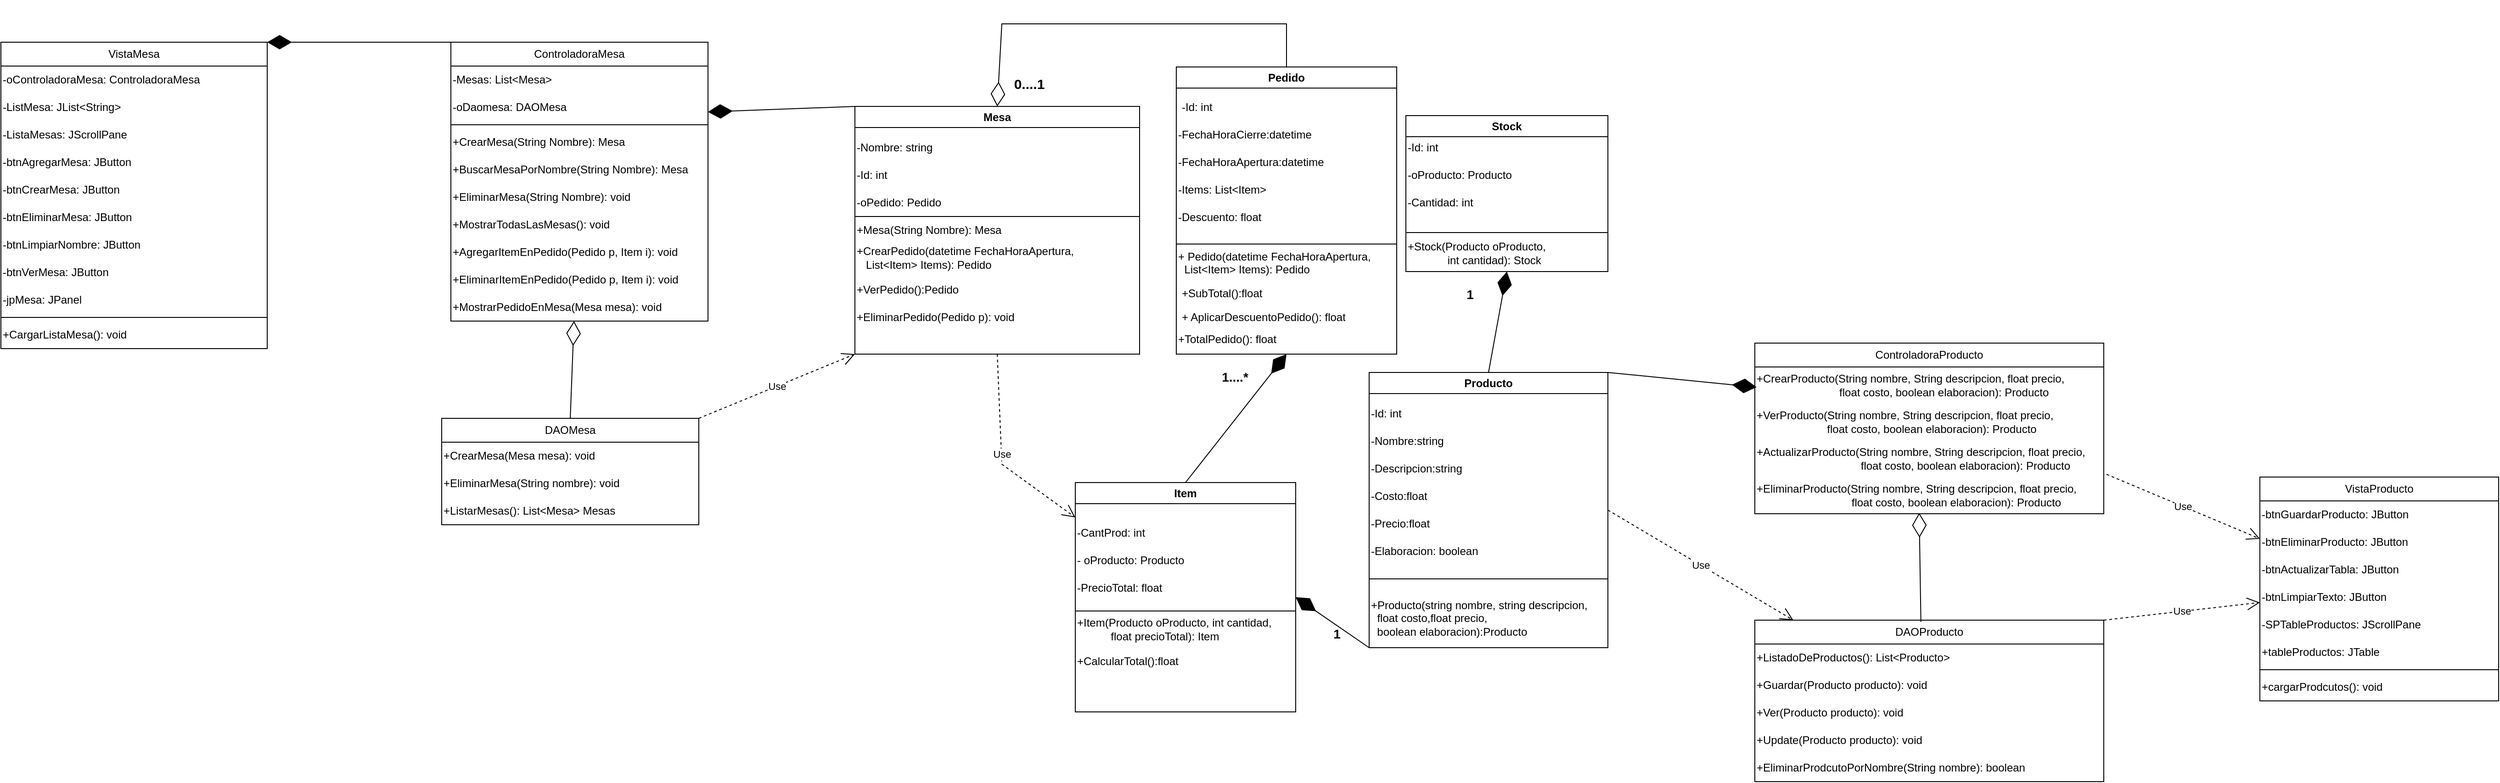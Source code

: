 <mxfile version="21.2.1" type="device">
  <diagram name="Página-1" id="ctV1LAYlhdu0PN3EPtzc">
    <mxGraphModel dx="2933" dy="655" grid="1" gridSize="10" guides="1" tooltips="1" connect="1" arrows="1" fold="1" page="1" pageScale="1" pageWidth="827" pageHeight="1169" math="0" shadow="0">
      <root>
        <mxCell id="0" />
        <mxCell id="1" parent="0" />
        <mxCell id="oHOC3U8sP_fkU0c64HHa-3" value="Mesa" style="swimlane;whiteSpace=wrap;html=1;" parent="1" vertex="1">
          <mxGeometry y="330" width="310" height="270" as="geometry" />
        </mxCell>
        <mxCell id="oHOC3U8sP_fkU0c64HHa-4" value="-Id: int" style="text;html=1;align=left;verticalAlign=middle;resizable=0;points=[];autosize=1;strokeColor=none;fillColor=none;" parent="oHOC3U8sP_fkU0c64HHa-3" vertex="1">
          <mxGeometry y="60" width="60" height="30" as="geometry" />
        </mxCell>
        <mxCell id="oHOC3U8sP_fkU0c64HHa-5" value="-oPedido: Pedido" style="text;html=1;align=left;verticalAlign=middle;resizable=0;points=[];autosize=1;strokeColor=none;fillColor=none;" parent="oHOC3U8sP_fkU0c64HHa-3" vertex="1">
          <mxGeometry y="90" width="120" height="30" as="geometry" />
        </mxCell>
        <mxCell id="oHOC3U8sP_fkU0c64HHa-7" value="+Mesa(String Nombre): Mesa" style="text;html=1;align=left;verticalAlign=middle;resizable=0;points=[];autosize=1;strokeColor=none;fillColor=none;" parent="oHOC3U8sP_fkU0c64HHa-3" vertex="1">
          <mxGeometry y="120" width="180" height="30" as="geometry" />
        </mxCell>
        <mxCell id="oHOC3U8sP_fkU0c64HHa-8" value="+VerPedido():Pedido" style="text;html=1;align=left;verticalAlign=middle;resizable=0;points=[];autosize=1;strokeColor=none;fillColor=none;" parent="oHOC3U8sP_fkU0c64HHa-3" vertex="1">
          <mxGeometry y="185" width="130" height="30" as="geometry" />
        </mxCell>
        <mxCell id="oHOC3U8sP_fkU0c64HHa-9" value="+EliminarPedido(Pedido p): void" style="text;html=1;align=left;verticalAlign=middle;resizable=0;points=[];autosize=1;strokeColor=none;fillColor=none;" parent="oHOC3U8sP_fkU0c64HHa-3" vertex="1">
          <mxGeometry y="215" width="200" height="30" as="geometry" />
        </mxCell>
        <mxCell id="oHOC3U8sP_fkU0c64HHa-6" value="" style="endArrow=none;html=1;rounded=0;" parent="oHOC3U8sP_fkU0c64HHa-3" edge="1">
          <mxGeometry width="50" height="50" relative="1" as="geometry">
            <mxPoint y="120" as="sourcePoint" />
            <mxPoint x="310" y="120" as="targetPoint" />
            <Array as="points">
              <mxPoint x="150" y="120" />
            </Array>
          </mxGeometry>
        </mxCell>
        <mxCell id="FvZ6tHAK_thW9XNJpyiw-1" value="-Nombre: string" style="text;html=1;align=left;verticalAlign=middle;resizable=0;points=[];autosize=1;strokeColor=none;fillColor=none;" parent="oHOC3U8sP_fkU0c64HHa-3" vertex="1">
          <mxGeometry y="30" width="110" height="30" as="geometry" />
        </mxCell>
        <mxCell id="4Y3CDv_m1vFDsEvj_Gw7-3" value="+CrearPedido(datetime FechaHoraApertura, &lt;br&gt;&lt;span style=&quot;white-space: pre;&quot;&gt; &lt;/span&gt;&lt;span style=&quot;white-space: pre;&quot;&gt; &lt;/span&gt;&lt;span style=&quot;white-space: pre;&quot;&gt; &lt;/span&gt;List&amp;lt;Item&amp;gt; Items): Pedido" style="text;html=1;align=left;verticalAlign=middle;resizable=0;points=[];autosize=1;strokeColor=none;fillColor=none;" parent="oHOC3U8sP_fkU0c64HHa-3" vertex="1">
          <mxGeometry y="145" width="260" height="40" as="geometry" />
        </mxCell>
        <mxCell id="oHOC3U8sP_fkU0c64HHa-11" value="Producto" style="swimlane;whiteSpace=wrap;html=1;verticalAlign=middle;" parent="1" vertex="1">
          <mxGeometry x="560" y="620" width="260" height="300" as="geometry" />
        </mxCell>
        <mxCell id="oHOC3U8sP_fkU0c64HHa-14" value="-Descripcion:string" style="text;html=1;align=left;verticalAlign=middle;resizable=0;points=[];autosize=1;strokeColor=none;fillColor=none;" parent="oHOC3U8sP_fkU0c64HHa-11" vertex="1">
          <mxGeometry y="90" width="120" height="30" as="geometry" />
        </mxCell>
        <mxCell id="oHOC3U8sP_fkU0c64HHa-15" value="-Costo:float" style="text;html=1;align=left;verticalAlign=middle;resizable=0;points=[];autosize=1;strokeColor=none;fillColor=none;" parent="oHOC3U8sP_fkU0c64HHa-11" vertex="1">
          <mxGeometry y="120" width="80" height="30" as="geometry" />
        </mxCell>
        <mxCell id="oHOC3U8sP_fkU0c64HHa-16" value="-Nombre:string" style="text;html=1;align=left;verticalAlign=middle;resizable=0;points=[];autosize=1;strokeColor=none;fillColor=none;" parent="oHOC3U8sP_fkU0c64HHa-11" vertex="1">
          <mxGeometry y="60" width="100" height="30" as="geometry" />
        </mxCell>
        <mxCell id="_PABGASE2RN9hqW6q4yv-1" value="-Id: int" style="text;html=1;align=left;verticalAlign=middle;resizable=0;points=[];autosize=1;strokeColor=none;fillColor=none;" parent="oHOC3U8sP_fkU0c64HHa-11" vertex="1">
          <mxGeometry y="30" width="60" height="30" as="geometry" />
        </mxCell>
        <mxCell id="LYaol5UPSi1GPMjdsya9-4" value="&lt;span style=&quot;&quot;&gt;-Precio:float&lt;/span&gt;" style="text;html=1;align=left;verticalAlign=middle;resizable=0;points=[];autosize=1;strokeColor=none;fillColor=none;" parent="oHOC3U8sP_fkU0c64HHa-11" vertex="1">
          <mxGeometry y="150" width="90" height="30" as="geometry" />
        </mxCell>
        <mxCell id="4Y3CDv_m1vFDsEvj_Gw7-6" value="+Producto(string nombre, string descripcion, &lt;br&gt;&lt;span style=&quot;white-space: pre;&quot;&gt; &lt;/span&gt;&lt;span style=&quot;white-space: pre;&quot;&gt; &lt;/span&gt;float costo,float precio, &lt;br&gt;&amp;nbsp; boolean elaboracion):Producto" style="text;html=1;align=left;verticalAlign=top;resizable=0;points=[];autosize=1;strokeColor=none;fillColor=none;" parent="oHOC3U8sP_fkU0c64HHa-11" vertex="1">
          <mxGeometry y="240" width="260" height="60" as="geometry" />
        </mxCell>
        <mxCell id="2_CiGt6fjQhqevDYTQbK-2" value="&lt;div style=&quot;&quot;&gt;&lt;span style=&quot;background-color: initial;&quot;&gt;-Elaboracion: boolean&lt;/span&gt;&lt;/div&gt;" style="text;html=1;align=left;verticalAlign=middle;resizable=0;points=[];autosize=1;strokeColor=none;fillColor=none;" parent="oHOC3U8sP_fkU0c64HHa-11" vertex="1">
          <mxGeometry y="180" width="140" height="30" as="geometry" />
        </mxCell>
        <mxCell id="oHOC3U8sP_fkU0c64HHa-17" value="Pedido" style="swimlane;whiteSpace=wrap;html=1;" parent="1" vertex="1">
          <mxGeometry x="350" y="287" width="240" height="313" as="geometry" />
        </mxCell>
        <mxCell id="_PABGASE2RN9hqW6q4yv-2" value="-Id: int" style="text;html=1;align=left;verticalAlign=middle;resizable=0;points=[];autosize=1;strokeColor=none;fillColor=none;" parent="oHOC3U8sP_fkU0c64HHa-17" vertex="1">
          <mxGeometry x="4" y="29" width="60" height="30" as="geometry" />
        </mxCell>
        <mxCell id="LYaol5UPSi1GPMjdsya9-3" value="-FechaHoraApertura:datetime" style="text;html=1;align=left;verticalAlign=middle;resizable=0;points=[];autosize=1;strokeColor=none;fillColor=none;" parent="oHOC3U8sP_fkU0c64HHa-17" vertex="1">
          <mxGeometry y="89" width="180" height="30" as="geometry" />
        </mxCell>
        <mxCell id="LYaol5UPSi1GPMjdsya9-1" value="-Items: List&amp;lt;Item&amp;gt;" style="text;html=1;align=left;verticalAlign=middle;resizable=0;points=[];autosize=1;strokeColor=none;fillColor=none;" parent="oHOC3U8sP_fkU0c64HHa-17" vertex="1">
          <mxGeometry y="119" width="120" height="30" as="geometry" />
        </mxCell>
        <mxCell id="LYaol5UPSi1GPMjdsya9-2" value="-FechaHoraCierre:datetime" style="text;html=1;align=left;verticalAlign=middle;resizable=0;points=[];autosize=1;strokeColor=none;fillColor=none;" parent="oHOC3U8sP_fkU0c64HHa-17" vertex="1">
          <mxGeometry y="59" width="170" height="30" as="geometry" />
        </mxCell>
        <mxCell id="LYaol5UPSi1GPMjdsya9-11" value="+SubTotal():float" style="text;strokeColor=none;fillColor=none;align=left;verticalAlign=top;spacingLeft=4;spacingRight=4;overflow=hidden;rotatable=0;points=[[0,0.5],[1,0.5]];portConstraint=eastwest;whiteSpace=wrap;html=1;" parent="oHOC3U8sP_fkU0c64HHa-17" vertex="1">
          <mxGeometry y="233" width="100" height="26" as="geometry" />
        </mxCell>
        <mxCell id="HqcyrPUHrJbBFAdNSH51-3" value="+ Pedido(datetime FechaHoraApertura, &lt;br&gt;&lt;span style=&quot;white-space: pre;&quot;&gt; &lt;/span&gt;&lt;span style=&quot;white-space: pre;&quot;&gt; &lt;/span&gt;List&amp;lt;Item&amp;gt; Items): Pedido" style="text;html=1;align=left;verticalAlign=top;resizable=0;points=[];autosize=1;strokeColor=none;fillColor=none;fontSize=12;" parent="oHOC3U8sP_fkU0c64HHa-17" vertex="1">
          <mxGeometry y="193" width="230" height="40" as="geometry" />
        </mxCell>
        <mxCell id="LYaol5UPSi1GPMjdsya9-13" value="+ AplicarDescuentoPedido(): float" style="text;strokeColor=none;fillColor=none;align=left;verticalAlign=top;spacingLeft=4;spacingRight=4;overflow=hidden;rotatable=0;points=[[0,0.5],[1,0.5]];portConstraint=eastwest;whiteSpace=wrap;html=1;" parent="oHOC3U8sP_fkU0c64HHa-17" vertex="1">
          <mxGeometry y="259" width="200" height="26" as="geometry" />
        </mxCell>
        <mxCell id="Pw-9JXFJJcMBxFDy0IEr-1" value="-Descuento: float" style="text;html=1;align=left;verticalAlign=middle;resizable=0;points=[];autosize=1;strokeColor=none;fillColor=none;" parent="oHOC3U8sP_fkU0c64HHa-17" vertex="1">
          <mxGeometry y="149" width="110" height="30" as="geometry" />
        </mxCell>
        <mxCell id="4Y3CDv_m1vFDsEvj_Gw7-4" value="+TotalPedido(): float" style="text;html=1;align=left;verticalAlign=top;resizable=0;points=[];autosize=1;strokeColor=none;fillColor=none;" parent="oHOC3U8sP_fkU0c64HHa-17" vertex="1">
          <mxGeometry y="283" width="130" height="30" as="geometry" />
        </mxCell>
        <mxCell id="oHOC3U8sP_fkU0c64HHa-22" value="Item" style="swimlane;whiteSpace=wrap;html=1;" parent="1" vertex="1">
          <mxGeometry x="240" y="740" width="240" height="250" as="geometry" />
        </mxCell>
        <mxCell id="oHOC3U8sP_fkU0c64HHa-23" value="-CantProd: int" style="text;html=1;align=left;verticalAlign=middle;resizable=0;points=[];autosize=1;strokeColor=none;fillColor=none;" parent="oHOC3U8sP_fkU0c64HHa-22" vertex="1">
          <mxGeometry y="40" width="100" height="30" as="geometry" />
        </mxCell>
        <mxCell id="CjFrfMzpDhLYkTtsZXYT-4" value="- oProducto: Producto" style="text;html=1;align=left;verticalAlign=middle;resizable=0;points=[];autosize=1;strokeColor=none;fillColor=none;" parent="oHOC3U8sP_fkU0c64HHa-22" vertex="1">
          <mxGeometry y="70" width="140" height="30" as="geometry" />
        </mxCell>
        <mxCell id="5GkfRn2mjFqrJ6OnAtMZ-6" value="-PrecioTotal: float" style="text;html=1;align=left;verticalAlign=middle;resizable=0;points=[];autosize=1;strokeColor=none;fillColor=none;" parent="oHOC3U8sP_fkU0c64HHa-22" vertex="1">
          <mxGeometry y="100" width="120" height="30" as="geometry" />
        </mxCell>
        <mxCell id="q3gMhQuaR9Cj_d_Av8YK-5" value="+CalcularTotal():float" style="text;html=1;align=left;verticalAlign=middle;resizable=0;points=[];autosize=1;strokeColor=none;fillColor=none;" parent="oHOC3U8sP_fkU0c64HHa-22" vertex="1">
          <mxGeometry y="180" width="130" height="30" as="geometry" />
        </mxCell>
        <mxCell id="q3gMhQuaR9Cj_d_Av8YK-4" value="" style="endArrow=none;html=1;rounded=0;" parent="oHOC3U8sP_fkU0c64HHa-22" edge="1">
          <mxGeometry width="50" height="50" relative="1" as="geometry">
            <mxPoint y="140" as="sourcePoint" />
            <mxPoint x="240" y="140" as="targetPoint" />
          </mxGeometry>
        </mxCell>
        <mxCell id="CYNIWQkQmnMh4SB6NplH-1" value="+Item(Producto oProducto, int cantidad, &lt;br&gt;&amp;nbsp; &amp;nbsp; &amp;nbsp; &amp;nbsp; &amp;nbsp; &amp;nbsp;float precioTotal): Item" style="text;html=1;align=left;verticalAlign=middle;resizable=0;points=[];autosize=1;strokeColor=none;fillColor=none;" parent="oHOC3U8sP_fkU0c64HHa-22" vertex="1">
          <mxGeometry y="140" width="240" height="40" as="geometry" />
        </mxCell>
        <mxCell id="oHOC3U8sP_fkU0c64HHa-26" value="" style="endArrow=diamondThin;endFill=1;endSize=24;html=1;rounded=0;entryX=1;entryY=0.5;entryDx=0;entryDy=0;exitX=0;exitY=1;exitDx=0;exitDy=0;" parent="1" source="oHOC3U8sP_fkU0c64HHa-11" target="oHOC3U8sP_fkU0c64HHa-22" edge="1">
          <mxGeometry width="160" relative="1" as="geometry">
            <mxPoint x="590" y="880" as="sourcePoint" />
            <mxPoint x="640" y="750" as="targetPoint" />
            <Array as="points" />
          </mxGeometry>
        </mxCell>
        <mxCell id="oHOC3U8sP_fkU0c64HHa-27" value="" style="endArrow=diamondThin;endFill=1;endSize=24;html=1;rounded=0;exitX=0.5;exitY=0;exitDx=0;exitDy=0;entryX=0.5;entryY=1;entryDx=0;entryDy=0;" parent="1" source="oHOC3U8sP_fkU0c64HHa-22" target="oHOC3U8sP_fkU0c64HHa-17" edge="1">
          <mxGeometry width="160" relative="1" as="geometry">
            <mxPoint x="340" y="610" as="sourcePoint" />
            <mxPoint x="470" y="630" as="targetPoint" />
          </mxGeometry>
        </mxCell>
        <mxCell id="CjFrfMzpDhLYkTtsZXYT-5" value="1....*" style="text;html=1;strokeColor=none;fillColor=none;align=center;verticalAlign=middle;whiteSpace=wrap;rounded=0;fontStyle=1;fontSize=14;" parent="1" vertex="1">
          <mxGeometry x="384" y="610" width="60" height="30" as="geometry" />
        </mxCell>
        <mxCell id="CjFrfMzpDhLYkTtsZXYT-6" value="&lt;b&gt;&lt;font style=&quot;font-size: 14px;&quot;&gt;1&lt;/font&gt;&lt;/b&gt;" style="text;html=1;strokeColor=none;fillColor=none;align=center;verticalAlign=middle;whiteSpace=wrap;rounded=0;" parent="1" vertex="1">
          <mxGeometry x="510" y="890" width="30" height="30" as="geometry" />
        </mxCell>
        <mxCell id="CjFrfMzpDhLYkTtsZXYT-7" value="&lt;font size=&quot;1&quot;&gt;&lt;b style=&quot;font-size: 15px;&quot;&gt;0....1&lt;/b&gt;&lt;/font&gt;" style="text;html=1;strokeColor=none;fillColor=none;align=center;verticalAlign=middle;whiteSpace=wrap;rounded=0;" parent="1" vertex="1">
          <mxGeometry x="160" y="290" width="60" height="30" as="geometry" />
        </mxCell>
        <mxCell id="oE-7fO8j5I8riuiFE3s_-2" value="" style="endArrow=diamondThin;endFill=0;endSize=24;html=1;rounded=0;exitX=0.5;exitY=0;exitDx=0;exitDy=0;entryX=0.5;entryY=0;entryDx=0;entryDy=0;" parent="1" source="oHOC3U8sP_fkU0c64HHa-17" target="oHOC3U8sP_fkU0c64HHa-3" edge="1">
          <mxGeometry width="160" relative="1" as="geometry">
            <mxPoint x="40" y="280" as="sourcePoint" />
            <mxPoint x="200" y="280" as="targetPoint" />
            <Array as="points">
              <mxPoint x="470" y="240" />
              <mxPoint x="160" y="240" />
            </Array>
          </mxGeometry>
        </mxCell>
        <mxCell id="HqcyrPUHrJbBFAdNSH51-4" style="edgeStyle=none;curved=1;rounded=0;orthogonalLoop=1;jettySize=auto;html=1;exitX=0.5;exitY=1;exitDx=0;exitDy=0;fontSize=12;startSize=8;endSize=8;" parent="1" source="CjFrfMzpDhLYkTtsZXYT-5" target="CjFrfMzpDhLYkTtsZXYT-5" edge="1">
          <mxGeometry relative="1" as="geometry" />
        </mxCell>
        <mxCell id="5GkfRn2mjFqrJ6OnAtMZ-1" value="Stock" style="swimlane;whiteSpace=wrap;html=1;" parent="1" vertex="1">
          <mxGeometry x="600" y="340" width="220" height="170" as="geometry" />
        </mxCell>
        <mxCell id="5GkfRn2mjFqrJ6OnAtMZ-2" value="-oProducto: Producto" style="text;html=1;align=left;verticalAlign=middle;resizable=0;points=[];autosize=1;strokeColor=none;fillColor=none;" parent="5GkfRn2mjFqrJ6OnAtMZ-1" vertex="1">
          <mxGeometry y="50" width="140" height="30" as="geometry" />
        </mxCell>
        <mxCell id="5GkfRn2mjFqrJ6OnAtMZ-7" value="-Id: int" style="text;html=1;align=left;verticalAlign=middle;resizable=0;points=[];autosize=1;strokeColor=none;fillColor=none;" parent="5GkfRn2mjFqrJ6OnAtMZ-1" vertex="1">
          <mxGeometry y="20" width="60" height="30" as="geometry" />
        </mxCell>
        <mxCell id="4Y3CDv_m1vFDsEvj_Gw7-1" value="-Cantidad: int" style="text;html=1;align=left;verticalAlign=middle;resizable=0;points=[];autosize=1;strokeColor=none;fillColor=none;" parent="5GkfRn2mjFqrJ6OnAtMZ-1" vertex="1">
          <mxGeometry y="80" width="90" height="30" as="geometry" />
        </mxCell>
        <mxCell id="q3gMhQuaR9Cj_d_Av8YK-8" value="+Stock(Producto oProducto, &lt;br&gt;&amp;nbsp; &amp;nbsp; &amp;nbsp; &amp;nbsp; &amp;nbsp; &amp;nbsp; &amp;nbsp;int cantidad): Stock" style="text;html=1;align=left;verticalAlign=middle;resizable=0;points=[];autosize=1;strokeColor=none;fillColor=none;" parent="5GkfRn2mjFqrJ6OnAtMZ-1" vertex="1">
          <mxGeometry y="130" width="170" height="40" as="geometry" />
        </mxCell>
        <mxCell id="5GkfRn2mjFqrJ6OnAtMZ-3" value="" style="endArrow=diamondThin;endFill=1;endSize=24;html=1;rounded=0;exitX=0.5;exitY=0;exitDx=0;exitDy=0;entryX=0.5;entryY=1;entryDx=0;entryDy=0;" parent="1" source="oHOC3U8sP_fkU0c64HHa-11" target="5GkfRn2mjFqrJ6OnAtMZ-1" edge="1">
          <mxGeometry width="160" relative="1" as="geometry">
            <mxPoint x="691" y="459" as="sourcePoint" />
            <mxPoint x="690" y="360" as="targetPoint" />
          </mxGeometry>
        </mxCell>
        <mxCell id="5GkfRn2mjFqrJ6OnAtMZ-4" value="1" style="text;html=1;strokeColor=none;fillColor=none;align=center;verticalAlign=middle;whiteSpace=wrap;rounded=0;fontStyle=1;fontSize=14;" parent="1" vertex="1">
          <mxGeometry x="640" y="520" width="60" height="30" as="geometry" />
        </mxCell>
        <mxCell id="q3gMhQuaR9Cj_d_Av8YK-6" value="Use" style="endArrow=open;endSize=12;dashed=1;html=1;rounded=0;exitX=0.5;exitY=1;exitDx=0;exitDy=0;" parent="1" source="oHOC3U8sP_fkU0c64HHa-3" target="oHOC3U8sP_fkU0c64HHa-22" edge="1">
          <mxGeometry width="160" relative="1" as="geometry">
            <mxPoint x="120" y="770" as="sourcePoint" />
            <mxPoint x="370" y="720" as="targetPoint" />
            <Array as="points">
              <mxPoint x="160" y="720" />
            </Array>
          </mxGeometry>
        </mxCell>
        <mxCell id="q3gMhQuaR9Cj_d_Av8YK-7" value="" style="endArrow=none;html=1;rounded=0;entryX=1;entryY=0.75;entryDx=0;entryDy=0;exitX=0;exitY=0.75;exitDx=0;exitDy=0;" parent="1" source="5GkfRn2mjFqrJ6OnAtMZ-1" target="5GkfRn2mjFqrJ6OnAtMZ-1" edge="1">
          <mxGeometry width="50" height="50" relative="1" as="geometry">
            <mxPoint x="780" y="350" as="sourcePoint" />
            <mxPoint x="1030" y="350" as="targetPoint" />
          </mxGeometry>
        </mxCell>
        <mxCell id="oHOC3U8sP_fkU0c64HHa-19" value="" style="endArrow=none;html=1;rounded=0;" parent="1" edge="1">
          <mxGeometry width="50" height="50" relative="1" as="geometry">
            <mxPoint x="350" y="480" as="sourcePoint" />
            <mxPoint x="590" y="480" as="targetPoint" />
          </mxGeometry>
        </mxCell>
        <mxCell id="4Y3CDv_m1vFDsEvj_Gw7-5" value="" style="endArrow=none;html=1;rounded=0;exitX=0;exitY=0.75;exitDx=0;exitDy=0;entryX=1;entryY=0.75;entryDx=0;entryDy=0;" parent="1" source="oHOC3U8sP_fkU0c64HHa-11" target="oHOC3U8sP_fkU0c64HHa-11" edge="1">
          <mxGeometry width="50" height="50" relative="1" as="geometry">
            <mxPoint x="580" y="820" as="sourcePoint" />
            <mxPoint x="810" y="802" as="targetPoint" />
          </mxGeometry>
        </mxCell>
        <mxCell id="CYNIWQkQmnMh4SB6NplH-3" value="ControladoraProducto" style="swimlane;fontStyle=0;childLayout=stackLayout;horizontal=1;startSize=26;fillColor=none;horizontalStack=0;resizeParent=1;resizeParentMax=0;resizeLast=0;collapsible=1;marginBottom=0;whiteSpace=wrap;html=1;" parent="1" vertex="1">
          <mxGeometry x="980" y="588" width="380" height="186" as="geometry">
            <mxRectangle x="1040" y="555" width="160" height="30" as="alternateBounds" />
          </mxGeometry>
        </mxCell>
        <mxCell id="CYNIWQkQmnMh4SB6NplH-7" value="+CrearProducto(String nombre, String descripcion, float precio, &lt;br&gt;&amp;nbsp; &amp;nbsp; &amp;nbsp; &amp;nbsp; &amp;nbsp; &amp;nbsp; &amp;nbsp; &amp;nbsp; &amp;nbsp; &amp;nbsp; &amp;nbsp; &amp;nbsp; &amp;nbsp; &amp;nbsp;float costo, boolean elaboracion): Producto" style="text;html=1;align=left;verticalAlign=middle;resizable=0;points=[];autosize=1;strokeColor=none;fillColor=none;" parent="CYNIWQkQmnMh4SB6NplH-3" vertex="1">
          <mxGeometry y="26" width="380" height="40" as="geometry" />
        </mxCell>
        <mxCell id="CYNIWQkQmnMh4SB6NplH-12" value="+VerProducto(String nombre, String descripcion, float precio, &lt;br&gt;&amp;nbsp; &amp;nbsp; &amp;nbsp; &amp;nbsp; &amp;nbsp; &amp;nbsp; &amp;nbsp; &amp;nbsp; &amp;nbsp; &amp;nbsp; &amp;nbsp; &amp;nbsp;float costo, boolean elaboracion): Producto" style="text;html=1;align=left;verticalAlign=middle;resizable=0;points=[];autosize=1;strokeColor=none;fillColor=none;" parent="CYNIWQkQmnMh4SB6NplH-3" vertex="1">
          <mxGeometry y="66" width="380" height="40" as="geometry" />
        </mxCell>
        <mxCell id="CYNIWQkQmnMh4SB6NplH-13" value="+ActualizarProducto(String nombre, String descripcion, float precio, &lt;br&gt;&amp;nbsp; &amp;nbsp; &amp;nbsp; &amp;nbsp; &amp;nbsp; &amp;nbsp; &amp;nbsp; &amp;nbsp; &amp;nbsp; &amp;nbsp; &amp;nbsp; &amp;nbsp; &amp;nbsp; &amp;nbsp; &amp;nbsp; &amp;nbsp; &amp;nbsp; float costo, boolean elaboracion): Producto" style="text;html=1;align=left;verticalAlign=middle;resizable=0;points=[];autosize=1;strokeColor=none;fillColor=none;" parent="CYNIWQkQmnMh4SB6NplH-3" vertex="1">
          <mxGeometry y="106" width="380" height="40" as="geometry" />
        </mxCell>
        <mxCell id="CYNIWQkQmnMh4SB6NplH-8" value="+EliminarProducto(String nombre, String descripcion, float precio, &lt;br&gt;&amp;nbsp; &amp;nbsp; &amp;nbsp; &amp;nbsp; &amp;nbsp; &amp;nbsp; &amp;nbsp; &amp;nbsp; &amp;nbsp; &amp;nbsp; &amp;nbsp; &amp;nbsp; &amp;nbsp; &amp;nbsp; &amp;nbsp; &amp;nbsp;float costo, boolean elaboracion): Producto" style="text;html=1;align=left;verticalAlign=middle;resizable=0;points=[];autosize=1;strokeColor=none;fillColor=none;" parent="CYNIWQkQmnMh4SB6NplH-3" vertex="1">
          <mxGeometry y="146" width="380" height="40" as="geometry" />
        </mxCell>
        <mxCell id="CYNIWQkQmnMh4SB6NplH-14" value="Use" style="endArrow=open;endSize=12;dashed=1;html=1;rounded=0;exitX=1;exitY=0.5;exitDx=0;exitDy=0;" parent="1" source="oHOC3U8sP_fkU0c64HHa-11" target="CYNIWQkQmnMh4SB6NplH-15" edge="1">
          <mxGeometry width="160" relative="1" as="geometry">
            <mxPoint x="900" y="840" as="sourcePoint" />
            <mxPoint x="920" y="840" as="targetPoint" />
          </mxGeometry>
        </mxCell>
        <mxCell id="CYNIWQkQmnMh4SB6NplH-15" value="DAOProducto" style="swimlane;fontStyle=0;childLayout=stackLayout;horizontal=1;startSize=26;fillColor=none;horizontalStack=0;resizeParent=1;resizeParentMax=0;resizeLast=0;collapsible=1;marginBottom=0;whiteSpace=wrap;html=1;" parent="1" vertex="1">
          <mxGeometry x="980" y="890" width="380" height="176" as="geometry" />
        </mxCell>
        <mxCell id="CYNIWQkQmnMh4SB6NplH-23" value="+ListadoDeProductos(): List&amp;lt;Producto&amp;gt;" style="text;html=1;align=left;verticalAlign=middle;resizable=0;points=[];autosize=1;strokeColor=none;fillColor=none;" parent="CYNIWQkQmnMh4SB6NplH-15" vertex="1">
          <mxGeometry y="26" width="380" height="30" as="geometry" />
        </mxCell>
        <mxCell id="CYNIWQkQmnMh4SB6NplH-22" value="+Guardar(Producto producto): void" style="text;html=1;align=left;verticalAlign=middle;resizable=0;points=[];autosize=1;strokeColor=none;fillColor=none;" parent="CYNIWQkQmnMh4SB6NplH-15" vertex="1">
          <mxGeometry y="56" width="380" height="30" as="geometry" />
        </mxCell>
        <mxCell id="CYNIWQkQmnMh4SB6NplH-21" value="+Ver(Producto producto): void" style="text;html=1;align=left;verticalAlign=middle;resizable=0;points=[];autosize=1;strokeColor=none;fillColor=none;" parent="CYNIWQkQmnMh4SB6NplH-15" vertex="1">
          <mxGeometry y="86" width="380" height="30" as="geometry" />
        </mxCell>
        <mxCell id="CYNIWQkQmnMh4SB6NplH-20" value="+Update(Producto producto): void" style="text;html=1;align=left;verticalAlign=middle;resizable=0;points=[];autosize=1;strokeColor=none;fillColor=none;" parent="CYNIWQkQmnMh4SB6NplH-15" vertex="1">
          <mxGeometry y="116" width="380" height="30" as="geometry" />
        </mxCell>
        <mxCell id="CYNIWQkQmnMh4SB6NplH-19" value="+EliminarProdcutoPorNombre(String nombre): boolean" style="text;html=1;align=left;verticalAlign=middle;resizable=0;points=[];autosize=1;strokeColor=none;fillColor=none;" parent="CYNIWQkQmnMh4SB6NplH-15" vertex="1">
          <mxGeometry y="146" width="380" height="30" as="geometry" />
        </mxCell>
        <mxCell id="CYNIWQkQmnMh4SB6NplH-24" value="" style="endArrow=diamondThin;endFill=0;endSize=24;html=1;rounded=0;entryX=0.471;entryY=0.975;entryDx=0;entryDy=0;entryPerimeter=0;exitX=0.476;exitY=0.011;exitDx=0;exitDy=0;exitPerimeter=0;" parent="1" source="CYNIWQkQmnMh4SB6NplH-15" target="CYNIWQkQmnMh4SB6NplH-8" edge="1">
          <mxGeometry width="160" relative="1" as="geometry">
            <mxPoint x="1020" y="820" as="sourcePoint" />
            <mxPoint x="1180" y="820" as="targetPoint" />
          </mxGeometry>
        </mxCell>
        <mxCell id="CYNIWQkQmnMh4SB6NplH-25" value="Use" style="endArrow=open;endSize=12;dashed=1;html=1;rounded=0;exitX=1.008;exitY=-0.075;exitDx=0;exitDy=0;exitPerimeter=0;" parent="1" source="CYNIWQkQmnMh4SB6NplH-8" target="CYNIWQkQmnMh4SB6NplH-26" edge="1">
          <mxGeometry width="160" relative="1" as="geometry">
            <mxPoint x="1440" y="750" as="sourcePoint" />
            <mxPoint x="1560" y="820" as="targetPoint" />
            <Array as="points" />
          </mxGeometry>
        </mxCell>
        <mxCell id="CYNIWQkQmnMh4SB6NplH-26" value="VistaProducto" style="swimlane;fontStyle=0;childLayout=stackLayout;horizontal=1;startSize=26;fillColor=none;horizontalStack=0;resizeParent=1;resizeParentMax=0;resizeLast=0;collapsible=1;marginBottom=0;whiteSpace=wrap;html=1;" parent="1" vertex="1">
          <mxGeometry x="1530" y="734" width="260" height="244" as="geometry" />
        </mxCell>
        <mxCell id="CYNIWQkQmnMh4SB6NplH-36" value="-btnGuardarProducto: JButton" style="text;html=1;align=left;verticalAlign=middle;resizable=0;points=[];autosize=1;strokeColor=none;fillColor=none;" parent="CYNIWQkQmnMh4SB6NplH-26" vertex="1">
          <mxGeometry y="26" width="260" height="30" as="geometry" />
        </mxCell>
        <mxCell id="CYNIWQkQmnMh4SB6NplH-34" value="-btnEliminarProducto: JButton" style="text;html=1;align=left;verticalAlign=middle;resizable=0;points=[];autosize=1;strokeColor=none;fillColor=none;" parent="CYNIWQkQmnMh4SB6NplH-26" vertex="1">
          <mxGeometry y="56" width="260" height="30" as="geometry" />
        </mxCell>
        <mxCell id="CYNIWQkQmnMh4SB6NplH-33" value="-btnActualizarTabla: JButton" style="text;html=1;align=left;verticalAlign=middle;resizable=0;points=[];autosize=1;strokeColor=none;fillColor=none;" parent="CYNIWQkQmnMh4SB6NplH-26" vertex="1">
          <mxGeometry y="86" width="260" height="30" as="geometry" />
        </mxCell>
        <mxCell id="CYNIWQkQmnMh4SB6NplH-37" value="-btnLimpiarTexto: JButton" style="text;html=1;align=left;verticalAlign=middle;resizable=0;points=[];autosize=1;strokeColor=none;fillColor=none;" parent="CYNIWQkQmnMh4SB6NplH-26" vertex="1">
          <mxGeometry y="116" width="260" height="30" as="geometry" />
        </mxCell>
        <mxCell id="CYNIWQkQmnMh4SB6NplH-38" value="-SPTableProductos: JScrollPane" style="text;html=1;align=left;verticalAlign=middle;resizable=0;points=[];autosize=1;strokeColor=none;fillColor=none;" parent="CYNIWQkQmnMh4SB6NplH-26" vertex="1">
          <mxGeometry y="146" width="260" height="30" as="geometry" />
        </mxCell>
        <mxCell id="CYNIWQkQmnMh4SB6NplH-39" value="+tableProductos: JTable" style="text;html=1;align=left;verticalAlign=middle;resizable=0;points=[];autosize=1;strokeColor=none;fillColor=none;" parent="CYNIWQkQmnMh4SB6NplH-26" vertex="1">
          <mxGeometry y="176" width="260" height="30" as="geometry" />
        </mxCell>
        <mxCell id="CYNIWQkQmnMh4SB6NplH-41" value="" style="line;strokeWidth=1;fillColor=none;align=left;verticalAlign=middle;spacingTop=-1;spacingLeft=3;spacingRight=3;rotatable=0;labelPosition=right;points=[];portConstraint=eastwest;strokeColor=inherit;" parent="CYNIWQkQmnMh4SB6NplH-26" vertex="1">
          <mxGeometry y="206" width="260" height="8" as="geometry" />
        </mxCell>
        <mxCell id="CYNIWQkQmnMh4SB6NplH-40" value="+cargarProdcutos(): void" style="text;html=1;align=left;verticalAlign=middle;resizable=0;points=[];autosize=1;strokeColor=none;fillColor=none;" parent="CYNIWQkQmnMh4SB6NplH-26" vertex="1">
          <mxGeometry y="214" width="260" height="30" as="geometry" />
        </mxCell>
        <mxCell id="CYNIWQkQmnMh4SB6NplH-30" value="Use" style="endArrow=open;endSize=12;dashed=1;html=1;rounded=0;exitX=1;exitY=0;exitDx=0;exitDy=0;" parent="1" source="CYNIWQkQmnMh4SB6NplH-15" target="CYNIWQkQmnMh4SB6NplH-26" edge="1">
          <mxGeometry width="160" relative="1" as="geometry">
            <mxPoint x="1360" y="821" as="sourcePoint" />
            <mxPoint x="1580" y="845" as="targetPoint" />
            <Array as="points" />
          </mxGeometry>
        </mxCell>
        <mxCell id="CYNIWQkQmnMh4SB6NplH-32" value="&lt;div&gt;&lt;br&gt;&lt;/div&gt;&lt;div&gt;&lt;br&gt;&lt;/div&gt;&lt;div&gt;&lt;br&gt;&lt;/div&gt;&lt;div&gt;&lt;br&gt;&lt;/div&gt;&lt;div&gt;&lt;br&gt;&lt;/div&gt;&lt;div style=&quot;text-align: left;&quot;&gt;&lt;br&gt;&lt;/div&gt;" style="text;html=1;align=center;verticalAlign=middle;resizable=0;points=[];autosize=1;strokeColor=none;fillColor=none;" parent="1" vertex="1">
          <mxGeometry x="1740" y="966" width="20" height="100" as="geometry" />
        </mxCell>
        <mxCell id="IYfqnWC_g6lOOPnZCSYN-1" value="ControladoraMesa" style="swimlane;fontStyle=0;childLayout=stackLayout;horizontal=1;startSize=26;fillColor=none;horizontalStack=0;resizeParent=1;resizeParentMax=0;resizeLast=0;collapsible=1;marginBottom=0;whiteSpace=wrap;html=1;" vertex="1" parent="1">
          <mxGeometry x="-440" y="260" width="280" height="304" as="geometry" />
        </mxCell>
        <mxCell id="IYfqnWC_g6lOOPnZCSYN-6" value="-Mesas: List&amp;lt;Mesa&amp;gt;" style="text;html=1;align=left;verticalAlign=middle;resizable=0;points=[];autosize=1;strokeColor=none;fillColor=none;" vertex="1" parent="IYfqnWC_g6lOOPnZCSYN-1">
          <mxGeometry y="26" width="280" height="30" as="geometry" />
        </mxCell>
        <mxCell id="IYfqnWC_g6lOOPnZCSYN-7" value="-oDaomesa: DAOMesa" style="text;html=1;align=left;verticalAlign=middle;resizable=0;points=[];autosize=1;strokeColor=none;fillColor=none;" vertex="1" parent="IYfqnWC_g6lOOPnZCSYN-1">
          <mxGeometry y="56" width="280" height="30" as="geometry" />
        </mxCell>
        <mxCell id="IYfqnWC_g6lOOPnZCSYN-8" value="" style="line;strokeWidth=1;fillColor=none;align=left;verticalAlign=middle;spacingTop=-1;spacingLeft=3;spacingRight=3;rotatable=0;labelPosition=right;points=[];portConstraint=eastwest;strokeColor=inherit;" vertex="1" parent="IYfqnWC_g6lOOPnZCSYN-1">
          <mxGeometry y="86" width="280" height="8" as="geometry" />
        </mxCell>
        <mxCell id="IYfqnWC_g6lOOPnZCSYN-9" value="+CrearMesa(String Nombre): Mesa" style="text;html=1;align=left;verticalAlign=middle;resizable=0;points=[];autosize=1;strokeColor=none;fillColor=none;" vertex="1" parent="IYfqnWC_g6lOOPnZCSYN-1">
          <mxGeometry y="94" width="280" height="30" as="geometry" />
        </mxCell>
        <mxCell id="IYfqnWC_g6lOOPnZCSYN-13" value="+BuscarMesaPorNombre(String Nombre): Mesa" style="text;html=1;align=left;verticalAlign=middle;resizable=0;points=[];autosize=1;strokeColor=none;fillColor=none;" vertex="1" parent="IYfqnWC_g6lOOPnZCSYN-1">
          <mxGeometry y="124" width="280" height="30" as="geometry" />
        </mxCell>
        <mxCell id="IYfqnWC_g6lOOPnZCSYN-14" value="+EliminarMesa(String Nombre): void" style="text;html=1;align=left;verticalAlign=middle;resizable=0;points=[];autosize=1;strokeColor=none;fillColor=none;" vertex="1" parent="IYfqnWC_g6lOOPnZCSYN-1">
          <mxGeometry y="154" width="280" height="30" as="geometry" />
        </mxCell>
        <mxCell id="IYfqnWC_g6lOOPnZCSYN-15" value="+MostrarTodasLasMesas(): void" style="text;html=1;align=left;verticalAlign=middle;resizable=0;points=[];autosize=1;strokeColor=none;fillColor=none;" vertex="1" parent="IYfqnWC_g6lOOPnZCSYN-1">
          <mxGeometry y="184" width="280" height="30" as="geometry" />
        </mxCell>
        <mxCell id="IYfqnWC_g6lOOPnZCSYN-17" value="+AgregarItemEnPedido(Pedido p, Item i): void" style="text;html=1;align=left;verticalAlign=middle;resizable=0;points=[];autosize=1;strokeColor=none;fillColor=none;" vertex="1" parent="IYfqnWC_g6lOOPnZCSYN-1">
          <mxGeometry y="214" width="280" height="30" as="geometry" />
        </mxCell>
        <mxCell id="IYfqnWC_g6lOOPnZCSYN-18" value="+EliminarItemEnPedido(Pedido p, Item i): void" style="text;html=1;align=left;verticalAlign=middle;resizable=0;points=[];autosize=1;strokeColor=none;fillColor=none;" vertex="1" parent="IYfqnWC_g6lOOPnZCSYN-1">
          <mxGeometry y="244" width="280" height="30" as="geometry" />
        </mxCell>
        <mxCell id="IYfqnWC_g6lOOPnZCSYN-19" value="+MostrarPedidoEnMesa(Mesa mesa): void" style="text;html=1;align=left;verticalAlign=middle;resizable=0;points=[];autosize=1;strokeColor=none;fillColor=none;" vertex="1" parent="IYfqnWC_g6lOOPnZCSYN-1">
          <mxGeometry y="274" width="280" height="30" as="geometry" />
        </mxCell>
        <mxCell id="IYfqnWC_g6lOOPnZCSYN-10" value="" style="endArrow=diamondThin;endFill=1;endSize=24;html=1;rounded=0;entryX=0.005;entryY=0.55;entryDx=0;entryDy=0;exitX=1;exitY=0;exitDx=0;exitDy=0;entryPerimeter=0;" edge="1" parent="1" source="oHOC3U8sP_fkU0c64HHa-11" target="CYNIWQkQmnMh4SB6NplH-7">
          <mxGeometry width="160" relative="1" as="geometry">
            <mxPoint x="870" y="540" as="sourcePoint" />
            <mxPoint x="1030" y="540" as="targetPoint" />
          </mxGeometry>
        </mxCell>
        <mxCell id="IYfqnWC_g6lOOPnZCSYN-12" value="" style="endArrow=diamondThin;endFill=1;endSize=24;html=1;rounded=0;entryX=1;entryY=0.25;entryDx=0;entryDy=0;exitX=0;exitY=0;exitDx=0;exitDy=0;" edge="1" parent="1" source="oHOC3U8sP_fkU0c64HHa-3" target="IYfqnWC_g6lOOPnZCSYN-1">
          <mxGeometry width="160" relative="1" as="geometry">
            <mxPoint x="-260" y="490" as="sourcePoint" />
            <mxPoint x="-100" y="490" as="targetPoint" />
          </mxGeometry>
        </mxCell>
        <mxCell id="IYfqnWC_g6lOOPnZCSYN-20" value="Use" style="endArrow=open;endSize=12;dashed=1;html=1;rounded=0;exitX=1;exitY=0;exitDx=0;exitDy=0;entryX=0;entryY=1;entryDx=0;entryDy=0;" edge="1" parent="1" source="IYfqnWC_g6lOOPnZCSYN-22" target="oHOC3U8sP_fkU0c64HHa-3">
          <mxGeometry width="160" relative="1" as="geometry">
            <mxPoint x="-100" y="690" as="sourcePoint" />
            <mxPoint x="60" y="690" as="targetPoint" />
          </mxGeometry>
        </mxCell>
        <mxCell id="IYfqnWC_g6lOOPnZCSYN-22" value="DAOMesa" style="swimlane;fontStyle=0;childLayout=stackLayout;horizontal=1;startSize=26;fillColor=none;horizontalStack=0;resizeParent=1;resizeParentMax=0;resizeLast=0;collapsible=1;marginBottom=0;whiteSpace=wrap;html=1;" vertex="1" parent="1">
          <mxGeometry x="-450" y="670" width="280" height="116" as="geometry" />
        </mxCell>
        <mxCell id="IYfqnWC_g6lOOPnZCSYN-28" value="+CrearMesa(Mesa mesa): void" style="text;html=1;align=left;verticalAlign=middle;resizable=0;points=[];autosize=1;strokeColor=none;fillColor=none;" vertex="1" parent="IYfqnWC_g6lOOPnZCSYN-22">
          <mxGeometry y="26" width="280" height="30" as="geometry" />
        </mxCell>
        <mxCell id="IYfqnWC_g6lOOPnZCSYN-29" value="+EliminarMesa(String nombre): void" style="text;html=1;align=left;verticalAlign=middle;resizable=0;points=[];autosize=1;strokeColor=none;fillColor=none;" vertex="1" parent="IYfqnWC_g6lOOPnZCSYN-22">
          <mxGeometry y="56" width="280" height="30" as="geometry" />
        </mxCell>
        <mxCell id="IYfqnWC_g6lOOPnZCSYN-30" value="+ListarMesas(): List&amp;lt;Mesa&amp;gt; Mesas" style="text;html=1;align=left;verticalAlign=middle;resizable=0;points=[];autosize=1;strokeColor=none;fillColor=none;" vertex="1" parent="IYfqnWC_g6lOOPnZCSYN-22">
          <mxGeometry y="86" width="280" height="30" as="geometry" />
        </mxCell>
        <mxCell id="IYfqnWC_g6lOOPnZCSYN-27" value="" style="endArrow=diamondThin;endFill=0;endSize=24;html=1;rounded=0;exitX=0.5;exitY=0;exitDx=0;exitDy=0;" edge="1" parent="1" source="IYfqnWC_g6lOOPnZCSYN-22" target="IYfqnWC_g6lOOPnZCSYN-1">
          <mxGeometry width="160" relative="1" as="geometry">
            <mxPoint x="-580" y="610" as="sourcePoint" />
            <mxPoint x="-420" y="610" as="targetPoint" />
          </mxGeometry>
        </mxCell>
        <mxCell id="IYfqnWC_g6lOOPnZCSYN-31" value="" style="endArrow=diamondThin;endFill=1;endSize=24;html=1;rounded=0;entryX=1;entryY=0;entryDx=0;entryDy=0;exitX=0;exitY=0;exitDx=0;exitDy=0;" edge="1" parent="1" source="IYfqnWC_g6lOOPnZCSYN-1" target="IYfqnWC_g6lOOPnZCSYN-32">
          <mxGeometry width="160" relative="1" as="geometry">
            <mxPoint x="-500" y="300" as="sourcePoint" />
            <mxPoint x="-660" y="306" as="targetPoint" />
          </mxGeometry>
        </mxCell>
        <mxCell id="IYfqnWC_g6lOOPnZCSYN-32" value="VistaMesa" style="swimlane;fontStyle=0;childLayout=stackLayout;horizontal=1;startSize=26;fillColor=none;horizontalStack=0;resizeParent=1;resizeParentMax=0;resizeLast=0;collapsible=1;marginBottom=0;whiteSpace=wrap;html=1;" vertex="1" parent="1">
          <mxGeometry x="-930" y="260" width="290" height="334" as="geometry" />
        </mxCell>
        <mxCell id="IYfqnWC_g6lOOPnZCSYN-49" value="-oControladoraMesa: ControladoraMesa" style="text;html=1;align=left;verticalAlign=middle;resizable=0;points=[];autosize=1;strokeColor=none;fillColor=none;" vertex="1" parent="IYfqnWC_g6lOOPnZCSYN-32">
          <mxGeometry y="26" width="290" height="30" as="geometry" />
        </mxCell>
        <mxCell id="IYfqnWC_g6lOOPnZCSYN-38" value="-ListMesa: JList&amp;lt;String&amp;gt;" style="text;html=1;align=left;verticalAlign=middle;resizable=0;points=[];autosize=1;strokeColor=none;fillColor=none;" vertex="1" parent="IYfqnWC_g6lOOPnZCSYN-32">
          <mxGeometry y="56" width="290" height="30" as="geometry" />
        </mxCell>
        <mxCell id="IYfqnWC_g6lOOPnZCSYN-41" value="-ListaMesas: JScrollPane" style="text;html=1;align=left;verticalAlign=middle;resizable=0;points=[];autosize=1;strokeColor=none;fillColor=none;" vertex="1" parent="IYfqnWC_g6lOOPnZCSYN-32">
          <mxGeometry y="86" width="290" height="30" as="geometry" />
        </mxCell>
        <mxCell id="IYfqnWC_g6lOOPnZCSYN-40" value="-btnAgregarMesa: JButton" style="text;html=1;align=left;verticalAlign=middle;resizable=0;points=[];autosize=1;strokeColor=none;fillColor=none;" vertex="1" parent="IYfqnWC_g6lOOPnZCSYN-32">
          <mxGeometry y="116" width="290" height="30" as="geometry" />
        </mxCell>
        <mxCell id="IYfqnWC_g6lOOPnZCSYN-42" value="-btnCrearMesa: JButton" style="text;html=1;align=left;verticalAlign=middle;resizable=0;points=[];autosize=1;strokeColor=none;fillColor=none;" vertex="1" parent="IYfqnWC_g6lOOPnZCSYN-32">
          <mxGeometry y="146" width="290" height="30" as="geometry" />
        </mxCell>
        <mxCell id="IYfqnWC_g6lOOPnZCSYN-43" value="-btnEliminarMesa: JButton" style="text;html=1;align=left;verticalAlign=middle;resizable=0;points=[];autosize=1;strokeColor=none;fillColor=none;" vertex="1" parent="IYfqnWC_g6lOOPnZCSYN-32">
          <mxGeometry y="176" width="290" height="30" as="geometry" />
        </mxCell>
        <mxCell id="IYfqnWC_g6lOOPnZCSYN-44" value="-btnLimpiarNombre: JButton" style="text;html=1;align=left;verticalAlign=middle;resizable=0;points=[];autosize=1;strokeColor=none;fillColor=none;" vertex="1" parent="IYfqnWC_g6lOOPnZCSYN-32">
          <mxGeometry y="206" width="290" height="30" as="geometry" />
        </mxCell>
        <mxCell id="IYfqnWC_g6lOOPnZCSYN-45" value="-btnVerMesa: JButton" style="text;html=1;align=left;verticalAlign=middle;resizable=0;points=[];autosize=1;strokeColor=none;fillColor=none;" vertex="1" parent="IYfqnWC_g6lOOPnZCSYN-32">
          <mxGeometry y="236" width="290" height="30" as="geometry" />
        </mxCell>
        <mxCell id="IYfqnWC_g6lOOPnZCSYN-46" value="-jpMesa: JPanel" style="text;html=1;align=left;verticalAlign=middle;resizable=0;points=[];autosize=1;strokeColor=none;fillColor=none;" vertex="1" parent="IYfqnWC_g6lOOPnZCSYN-32">
          <mxGeometry y="266" width="290" height="30" as="geometry" />
        </mxCell>
        <mxCell id="IYfqnWC_g6lOOPnZCSYN-47" value="" style="line;strokeWidth=1;fillColor=none;align=left;verticalAlign=middle;spacingTop=-1;spacingLeft=3;spacingRight=3;rotatable=0;labelPosition=right;points=[];portConstraint=eastwest;strokeColor=inherit;" vertex="1" parent="IYfqnWC_g6lOOPnZCSYN-32">
          <mxGeometry y="296" width="290" height="8" as="geometry" />
        </mxCell>
        <mxCell id="IYfqnWC_g6lOOPnZCSYN-48" value="+CargarListaMesa(): void" style="text;html=1;align=left;verticalAlign=middle;resizable=0;points=[];autosize=1;strokeColor=none;fillColor=none;" vertex="1" parent="IYfqnWC_g6lOOPnZCSYN-32">
          <mxGeometry y="304" width="290" height="30" as="geometry" />
        </mxCell>
        <mxCell id="IYfqnWC_g6lOOPnZCSYN-37" value="&lt;div&gt;&amp;nbsp;&lt;/div&gt;&lt;div&gt;&amp;nbsp;&amp;nbsp;&lt;/div&gt;&lt;div&gt;&amp;nbsp; &amp;nbsp;&lt;/div&gt;&lt;div&gt;&amp;nbsp;&amp;nbsp;&lt;/div&gt;&lt;div&gt;&amp;nbsp; &amp;nbsp;&lt;/div&gt;&lt;div&gt;&amp;nbsp; &amp;nbsp;&lt;/div&gt;&lt;div&gt;&amp;nbsp;&amp;nbsp;&lt;/div&gt;&lt;div&gt;&amp;nbsp;&amp;nbsp;&lt;/div&gt;" style="text;html=1;align=center;verticalAlign=middle;resizable=0;points=[];autosize=1;strokeColor=none;fillColor=none;" vertex="1" parent="1">
          <mxGeometry x="-755" y="358" width="30" height="130" as="geometry" />
        </mxCell>
      </root>
    </mxGraphModel>
  </diagram>
</mxfile>
